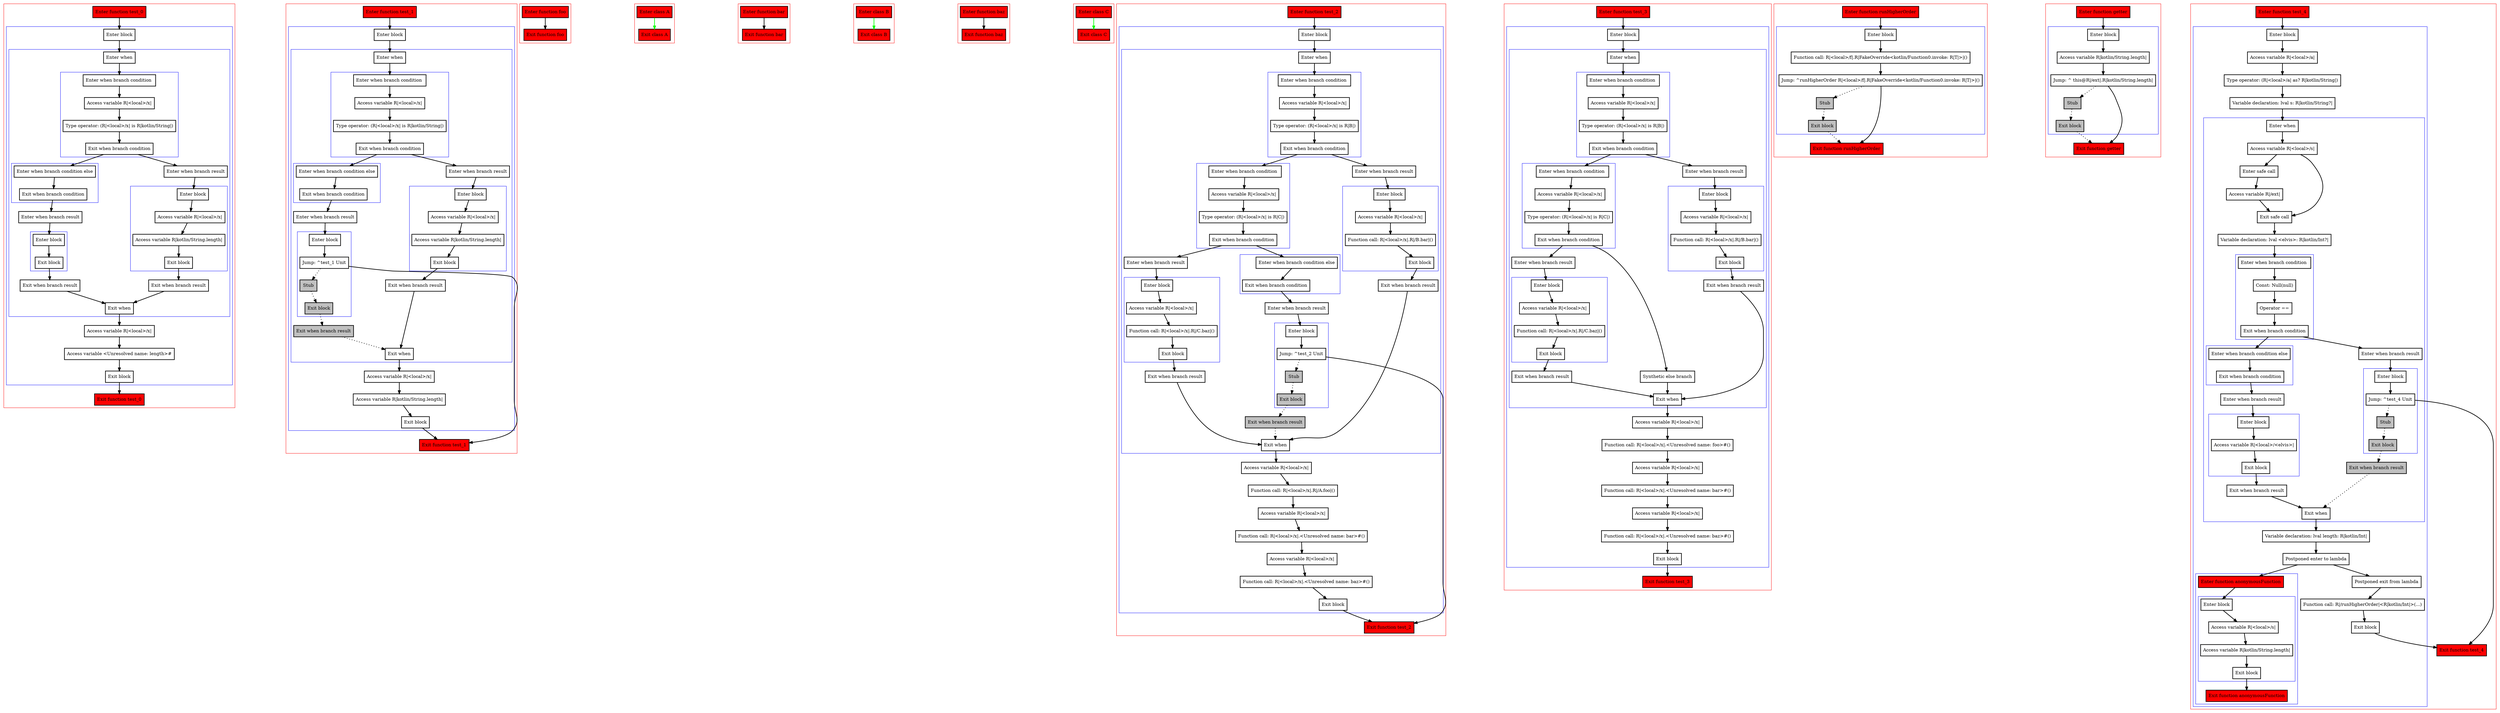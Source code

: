 digraph returns_kt {
    graph [nodesep=3]
    node [shape=box penwidth=2]
    edge [penwidth=2]

    subgraph cluster_0 {
        color=red
        0 [label="Enter function test_0" style="filled" fillcolor=red];
        subgraph cluster_1 {
            color=blue
            2 [label="Enter block"];
            subgraph cluster_2 {
                color=blue
                3 [label="Enter when"];
                subgraph cluster_3 {
                    color=blue
                    5 [label="Enter when branch condition "];
                    6 [label="Access variable R|<local>/x|"];
                    7 [label="Type operator: (R|<local>/x| is R|kotlin/String|)"];
                    8 [label="Exit when branch condition"];
                }
                subgraph cluster_4 {
                    color=blue
                    15 [label="Enter when branch condition else"];
                    16 [label="Exit when branch condition"];
                }
                17 [label="Enter when branch result"];
                subgraph cluster_5 {
                    color=blue
                    18 [label="Enter block"];
                    19 [label="Exit block"];
                }
                20 [label="Exit when branch result"];
                9 [label="Enter when branch result"];
                subgraph cluster_6 {
                    color=blue
                    10 [label="Enter block"];
                    11 [label="Access variable R|<local>/x|"];
                    12 [label="Access variable R|kotlin/String.length|"];
                    13 [label="Exit block"];
                }
                14 [label="Exit when branch result"];
                4 [label="Exit when"];
            }
            21 [label="Access variable R|<local>/x|"];
            22 [label="Access variable <Unresolved name: length>#"];
            23 [label="Exit block"];
        }
        1 [label="Exit function test_0" style="filled" fillcolor=red];
    }
    0 -> {2};
    2 -> {3};
    3 -> {5};
    4 -> {21};
    5 -> {6};
    6 -> {7};
    7 -> {8};
    8 -> {9 15};
    9 -> {10};
    10 -> {11};
    11 -> {12};
    12 -> {13};
    13 -> {14};
    14 -> {4};
    15 -> {16};
    16 -> {17};
    17 -> {18};
    18 -> {19};
    19 -> {20};
    20 -> {4};
    21 -> {22};
    22 -> {23};
    23 -> {1};

    subgraph cluster_7 {
        color=red
        24 [label="Enter function test_1" style="filled" fillcolor=red];
        subgraph cluster_8 {
            color=blue
            26 [label="Enter block"];
            subgraph cluster_9 {
                color=blue
                27 [label="Enter when"];
                subgraph cluster_10 {
                    color=blue
                    29 [label="Enter when branch condition "];
                    30 [label="Access variable R|<local>/x|"];
                    31 [label="Type operator: (R|<local>/x| is R|kotlin/String|)"];
                    32 [label="Exit when branch condition"];
                }
                subgraph cluster_11 {
                    color=blue
                    39 [label="Enter when branch condition else"];
                    40 [label="Exit when branch condition"];
                }
                41 [label="Enter when branch result"];
                subgraph cluster_12 {
                    color=blue
                    42 [label="Enter block"];
                    43 [label="Jump: ^test_1 Unit"];
                    44 [label="Stub" style="filled" fillcolor=gray];
                    45 [label="Exit block" style="filled" fillcolor=gray];
                }
                46 [label="Exit when branch result" style="filled" fillcolor=gray];
                33 [label="Enter when branch result"];
                subgraph cluster_13 {
                    color=blue
                    34 [label="Enter block"];
                    35 [label="Access variable R|<local>/x|"];
                    36 [label="Access variable R|kotlin/String.length|"];
                    37 [label="Exit block"];
                }
                38 [label="Exit when branch result"];
                28 [label="Exit when"];
            }
            47 [label="Access variable R|<local>/x|"];
            48 [label="Access variable R|kotlin/String.length|"];
            49 [label="Exit block"];
        }
        25 [label="Exit function test_1" style="filled" fillcolor=red];
    }
    24 -> {26};
    26 -> {27};
    27 -> {29};
    28 -> {47};
    29 -> {30};
    30 -> {31};
    31 -> {32};
    32 -> {33 39};
    33 -> {34};
    34 -> {35};
    35 -> {36};
    36 -> {37};
    37 -> {38};
    38 -> {28};
    39 -> {40};
    40 -> {41};
    41 -> {42};
    42 -> {43};
    43 -> {25};
    43 -> {44} [style=dotted];
    44 -> {45} [style=dotted];
    45 -> {46} [style=dotted];
    46 -> {28} [style=dotted];
    47 -> {48};
    48 -> {49};
    49 -> {25};

    subgraph cluster_14 {
        color=red
        50 [label="Enter function foo" style="filled" fillcolor=red];
        51 [label="Exit function foo" style="filled" fillcolor=red];
    }
    50 -> {51};

    subgraph cluster_15 {
        color=red
        53 [label="Enter class A" style="filled" fillcolor=red];
        52 [label="Exit class A" style="filled" fillcolor=red];
    }
    53 -> {52} [color=green];

    subgraph cluster_16 {
        color=red
        54 [label="Enter function bar" style="filled" fillcolor=red];
        55 [label="Exit function bar" style="filled" fillcolor=red];
    }
    54 -> {55};

    subgraph cluster_17 {
        color=red
        57 [label="Enter class B" style="filled" fillcolor=red];
        56 [label="Exit class B" style="filled" fillcolor=red];
    }
    57 -> {56} [color=green];

    subgraph cluster_18 {
        color=red
        58 [label="Enter function baz" style="filled" fillcolor=red];
        59 [label="Exit function baz" style="filled" fillcolor=red];
    }
    58 -> {59};

    subgraph cluster_19 {
        color=red
        61 [label="Enter class C" style="filled" fillcolor=red];
        60 [label="Exit class C" style="filled" fillcolor=red];
    }
    61 -> {60} [color=green];

    subgraph cluster_20 {
        color=red
        62 [label="Enter function test_2" style="filled" fillcolor=red];
        subgraph cluster_21 {
            color=blue
            64 [label="Enter block"];
            subgraph cluster_22 {
                color=blue
                65 [label="Enter when"];
                subgraph cluster_23 {
                    color=blue
                    67 [label="Enter when branch condition "];
                    68 [label="Access variable R|<local>/x|"];
                    69 [label="Type operator: (R|<local>/x| is R|B|)"];
                    70 [label="Exit when branch condition"];
                }
                subgraph cluster_24 {
                    color=blue
                    77 [label="Enter when branch condition "];
                    78 [label="Access variable R|<local>/x|"];
                    79 [label="Type operator: (R|<local>/x| is R|C|)"];
                    80 [label="Exit when branch condition"];
                }
                subgraph cluster_25 {
                    color=blue
                    87 [label="Enter when branch condition else"];
                    88 [label="Exit when branch condition"];
                }
                89 [label="Enter when branch result"];
                subgraph cluster_26 {
                    color=blue
                    90 [label="Enter block"];
                    91 [label="Jump: ^test_2 Unit"];
                    92 [label="Stub" style="filled" fillcolor=gray];
                    93 [label="Exit block" style="filled" fillcolor=gray];
                }
                94 [label="Exit when branch result" style="filled" fillcolor=gray];
                81 [label="Enter when branch result"];
                subgraph cluster_27 {
                    color=blue
                    82 [label="Enter block"];
                    83 [label="Access variable R|<local>/x|"];
                    84 [label="Function call: R|<local>/x|.R|/C.baz|()"];
                    85 [label="Exit block"];
                }
                86 [label="Exit when branch result"];
                71 [label="Enter when branch result"];
                subgraph cluster_28 {
                    color=blue
                    72 [label="Enter block"];
                    73 [label="Access variable R|<local>/x|"];
                    74 [label="Function call: R|<local>/x|.R|/B.bar|()"];
                    75 [label="Exit block"];
                }
                76 [label="Exit when branch result"];
                66 [label="Exit when"];
            }
            95 [label="Access variable R|<local>/x|"];
            96 [label="Function call: R|<local>/x|.R|/A.foo|()"];
            97 [label="Access variable R|<local>/x|"];
            98 [label="Function call: R|<local>/x|.<Unresolved name: bar>#()"];
            99 [label="Access variable R|<local>/x|"];
            100 [label="Function call: R|<local>/x|.<Unresolved name: baz>#()"];
            101 [label="Exit block"];
        }
        63 [label="Exit function test_2" style="filled" fillcolor=red];
    }
    62 -> {64};
    64 -> {65};
    65 -> {67};
    66 -> {95};
    67 -> {68};
    68 -> {69};
    69 -> {70};
    70 -> {71 77};
    71 -> {72};
    72 -> {73};
    73 -> {74};
    74 -> {75};
    75 -> {76};
    76 -> {66};
    77 -> {78};
    78 -> {79};
    79 -> {80};
    80 -> {81 87};
    81 -> {82};
    82 -> {83};
    83 -> {84};
    84 -> {85};
    85 -> {86};
    86 -> {66};
    87 -> {88};
    88 -> {89};
    89 -> {90};
    90 -> {91};
    91 -> {63};
    91 -> {92} [style=dotted];
    92 -> {93} [style=dotted];
    93 -> {94} [style=dotted];
    94 -> {66} [style=dotted];
    95 -> {96};
    96 -> {97};
    97 -> {98};
    98 -> {99};
    99 -> {100};
    100 -> {101};
    101 -> {63};

    subgraph cluster_29 {
        color=red
        102 [label="Enter function test_3" style="filled" fillcolor=red];
        subgraph cluster_30 {
            color=blue
            104 [label="Enter block"];
            subgraph cluster_31 {
                color=blue
                105 [label="Enter when"];
                subgraph cluster_32 {
                    color=blue
                    107 [label="Enter when branch condition "];
                    108 [label="Access variable R|<local>/x|"];
                    109 [label="Type operator: (R|<local>/x| is R|B|)"];
                    110 [label="Exit when branch condition"];
                }
                subgraph cluster_33 {
                    color=blue
                    117 [label="Enter when branch condition "];
                    118 [label="Access variable R|<local>/x|"];
                    119 [label="Type operator: (R|<local>/x| is R|C|)"];
                    120 [label="Exit when branch condition"];
                }
                127 [label="Synthetic else branch"];
                121 [label="Enter when branch result"];
                subgraph cluster_34 {
                    color=blue
                    122 [label="Enter block"];
                    123 [label="Access variable R|<local>/x|"];
                    124 [label="Function call: R|<local>/x|.R|/C.baz|()"];
                    125 [label="Exit block"];
                }
                126 [label="Exit when branch result"];
                111 [label="Enter when branch result"];
                subgraph cluster_35 {
                    color=blue
                    112 [label="Enter block"];
                    113 [label="Access variable R|<local>/x|"];
                    114 [label="Function call: R|<local>/x|.R|/B.bar|()"];
                    115 [label="Exit block"];
                }
                116 [label="Exit when branch result"];
                106 [label="Exit when"];
            }
            128 [label="Access variable R|<local>/x|"];
            129 [label="Function call: R|<local>/x|.<Unresolved name: foo>#()"];
            130 [label="Access variable R|<local>/x|"];
            131 [label="Function call: R|<local>/x|.<Unresolved name: bar>#()"];
            132 [label="Access variable R|<local>/x|"];
            133 [label="Function call: R|<local>/x|.<Unresolved name: baz>#()"];
            134 [label="Exit block"];
        }
        103 [label="Exit function test_3" style="filled" fillcolor=red];
    }
    102 -> {104};
    104 -> {105};
    105 -> {107};
    106 -> {128};
    107 -> {108};
    108 -> {109};
    109 -> {110};
    110 -> {111 117};
    111 -> {112};
    112 -> {113};
    113 -> {114};
    114 -> {115};
    115 -> {116};
    116 -> {106};
    117 -> {118};
    118 -> {119};
    119 -> {120};
    120 -> {121 127};
    121 -> {122};
    122 -> {123};
    123 -> {124};
    124 -> {125};
    125 -> {126};
    126 -> {106};
    127 -> {106};
    128 -> {129};
    129 -> {130};
    130 -> {131};
    131 -> {132};
    132 -> {133};
    133 -> {134};
    134 -> {103};

    subgraph cluster_36 {
        color=red
        135 [label="Enter function runHigherOrder" style="filled" fillcolor=red];
        subgraph cluster_37 {
            color=blue
            137 [label="Enter block"];
            138 [label="Function call: R|<local>/f|.R|FakeOverride<kotlin/Function0.invoke: R|T|>|()"];
            139 [label="Jump: ^runHigherOrder R|<local>/f|.R|FakeOverride<kotlin/Function0.invoke: R|T|>|()"];
            140 [label="Stub" style="filled" fillcolor=gray];
            141 [label="Exit block" style="filled" fillcolor=gray];
        }
        136 [label="Exit function runHigherOrder" style="filled" fillcolor=red];
    }
    135 -> {137};
    137 -> {138};
    138 -> {139};
    139 -> {136};
    139 -> {140} [style=dotted];
    140 -> {141} [style=dotted];
    141 -> {136} [style=dotted];

    subgraph cluster_38 {
        color=red
        142 [label="Enter function getter" style="filled" fillcolor=red];
        subgraph cluster_39 {
            color=blue
            144 [label="Enter block"];
            145 [label="Access variable R|kotlin/String.length|"];
            146 [label="Jump: ^ this@R|/ext|.R|kotlin/String.length|"];
            147 [label="Stub" style="filled" fillcolor=gray];
            148 [label="Exit block" style="filled" fillcolor=gray];
        }
        143 [label="Exit function getter" style="filled" fillcolor=red];
    }
    142 -> {144};
    144 -> {145};
    145 -> {146};
    146 -> {143};
    146 -> {147} [style=dotted];
    147 -> {148} [style=dotted];
    148 -> {143} [style=dotted];

    subgraph cluster_40 {
        color=red
        149 [label="Enter function test_4" style="filled" fillcolor=red];
        subgraph cluster_41 {
            color=blue
            151 [label="Enter block"];
            152 [label="Access variable R|<local>/a|"];
            153 [label="Type operator: (R|<local>/a| as? R|kotlin/String|)"];
            154 [label="Variable declaration: lval s: R|kotlin/String?|"];
            subgraph cluster_42 {
                color=blue
                155 [label="Enter when"];
                157 [label="Access variable R|<local>/s|"];
                158 [label="Enter safe call"];
                160 [label="Access variable R|/ext|"];
                159 [label="Exit safe call"];
                161 [label="Variable declaration: lval <elvis>: R|kotlin/Int?|"];
                subgraph cluster_43 {
                    color=blue
                    162 [label="Enter when branch condition "];
                    163 [label="Const: Null(null)"];
                    164 [label="Operator =="];
                    165 [label="Exit when branch condition"];
                }
                subgraph cluster_44 {
                    color=blue
                    172 [label="Enter when branch condition else"];
                    173 [label="Exit when branch condition"];
                }
                174 [label="Enter when branch result"];
                subgraph cluster_45 {
                    color=blue
                    175 [label="Enter block"];
                    176 [label="Access variable R|<local>/<elvis>|"];
                    177 [label="Exit block"];
                }
                178 [label="Exit when branch result"];
                166 [label="Enter when branch result"];
                subgraph cluster_46 {
                    color=blue
                    167 [label="Enter block"];
                    168 [label="Jump: ^test_4 Unit"];
                    169 [label="Stub" style="filled" fillcolor=gray];
                    170 [label="Exit block" style="filled" fillcolor=gray];
                }
                171 [label="Exit when branch result" style="filled" fillcolor=gray];
                156 [label="Exit when"];
            }
            179 [label="Variable declaration: lval length: R|kotlin/Int|"];
            180 [label="Postponed enter to lambda"];
            subgraph cluster_47 {
                color=blue
                184 [label="Enter function anonymousFunction" style="filled" fillcolor=red];
                subgraph cluster_48 {
                    color=blue
                    186 [label="Enter block"];
                    187 [label="Access variable R|<local>/s|"];
                    188 [label="Access variable R|kotlin/String.length|"];
                    189 [label="Exit block"];
                }
                185 [label="Exit function anonymousFunction" style="filled" fillcolor=red];
            }
            181 [label="Postponed exit from lambda"];
            182 [label="Function call: R|/runHigherOrder|<R|kotlin/Int|>(...)"];
            183 [label="Exit block"];
        }
        150 [label="Exit function test_4" style="filled" fillcolor=red];
    }
    149 -> {151};
    151 -> {152};
    152 -> {153};
    153 -> {154};
    154 -> {155};
    155 -> {157};
    156 -> {179};
    157 -> {158 159};
    158 -> {160};
    159 -> {161};
    160 -> {159};
    161 -> {162};
    162 -> {163};
    163 -> {164};
    164 -> {165};
    165 -> {166 172};
    166 -> {167};
    167 -> {168};
    168 -> {150};
    168 -> {169} [style=dotted];
    169 -> {170} [style=dotted];
    170 -> {171} [style=dotted];
    171 -> {156} [style=dotted];
    172 -> {173};
    173 -> {174};
    174 -> {175};
    175 -> {176};
    176 -> {177};
    177 -> {178};
    178 -> {156};
    179 -> {180};
    180 -> {181 184};
    181 -> {182};
    182 -> {183};
    183 -> {150};
    184 -> {186};
    186 -> {187};
    187 -> {188};
    188 -> {189};
    189 -> {185};

}
